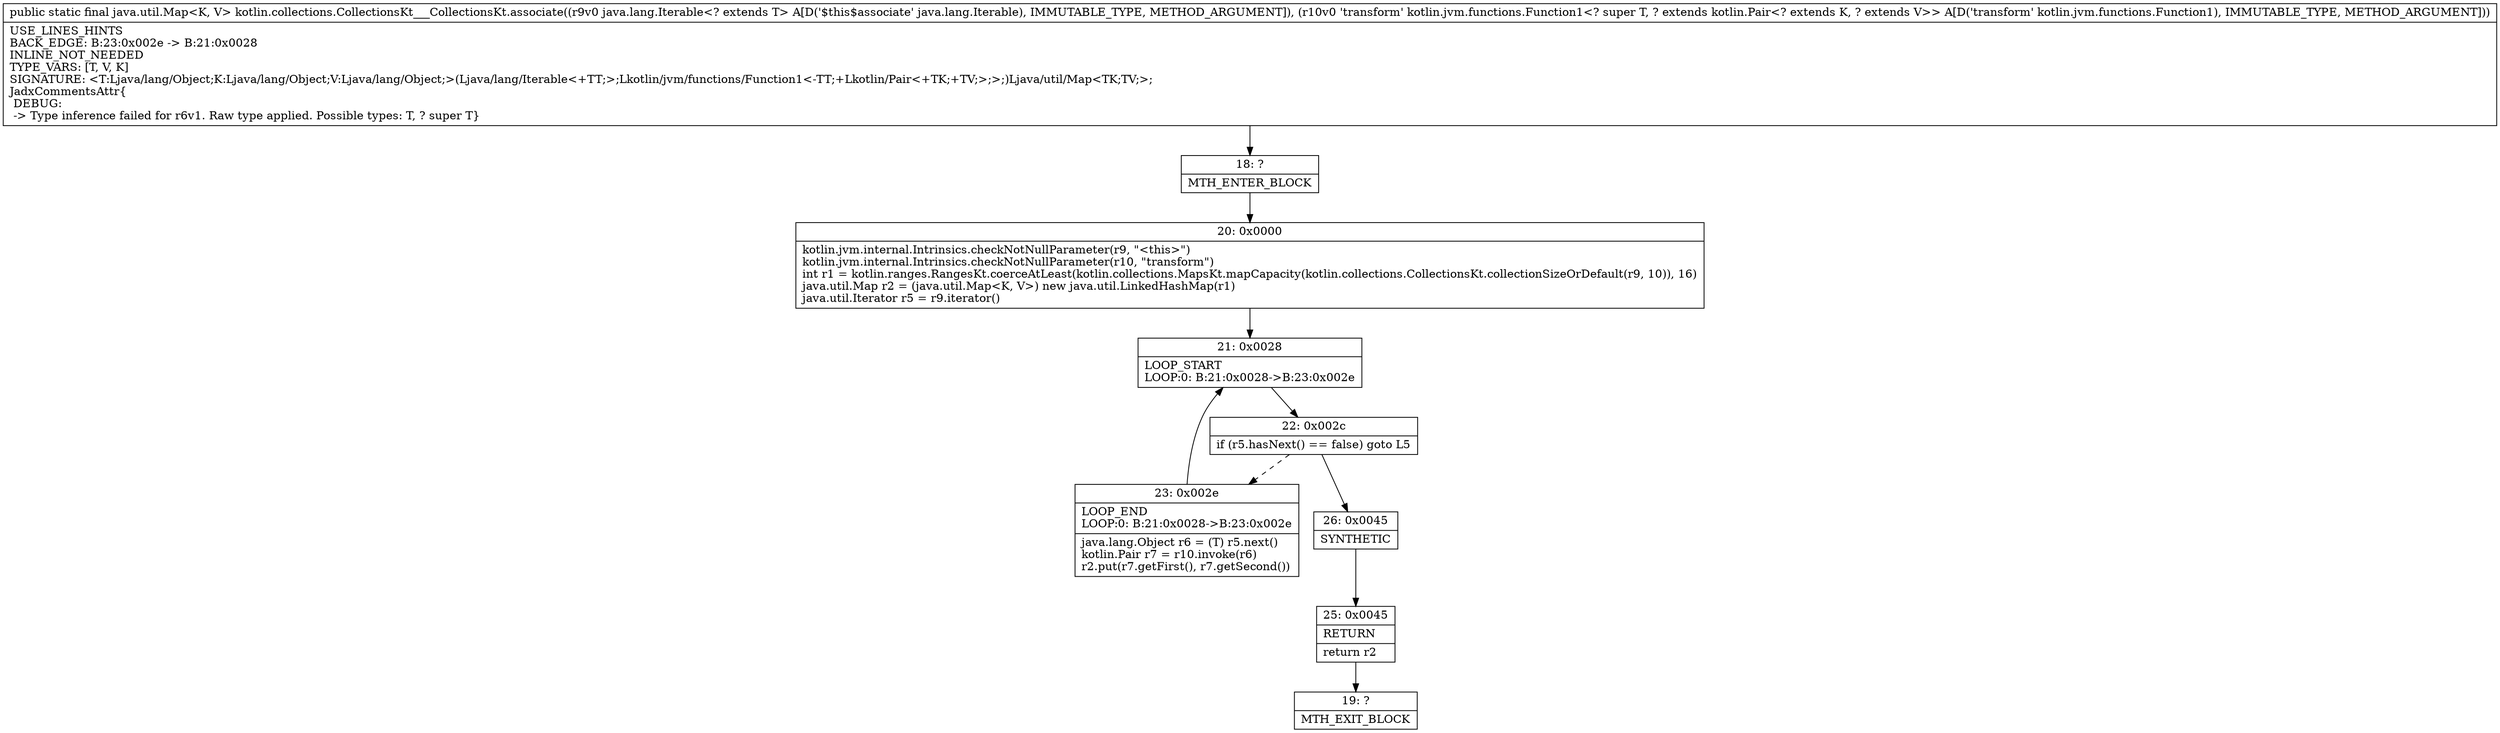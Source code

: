 digraph "CFG forkotlin.collections.CollectionsKt___CollectionsKt.associate(Ljava\/lang\/Iterable;Lkotlin\/jvm\/functions\/Function1;)Ljava\/util\/Map;" {
Node_18 [shape=record,label="{18\:\ ?|MTH_ENTER_BLOCK\l}"];
Node_20 [shape=record,label="{20\:\ 0x0000|kotlin.jvm.internal.Intrinsics.checkNotNullParameter(r9, \"\<this\>\")\lkotlin.jvm.internal.Intrinsics.checkNotNullParameter(r10, \"transform\")\lint r1 = kotlin.ranges.RangesKt.coerceAtLeast(kotlin.collections.MapsKt.mapCapacity(kotlin.collections.CollectionsKt.collectionSizeOrDefault(r9, 10)), 16)\ljava.util.Map r2 = (java.util.Map\<K, V\>) new java.util.LinkedHashMap(r1)\ljava.util.Iterator r5 = r9.iterator()\l}"];
Node_21 [shape=record,label="{21\:\ 0x0028|LOOP_START\lLOOP:0: B:21:0x0028\-\>B:23:0x002e\l}"];
Node_22 [shape=record,label="{22\:\ 0x002c|if (r5.hasNext() == false) goto L5\l}"];
Node_23 [shape=record,label="{23\:\ 0x002e|LOOP_END\lLOOP:0: B:21:0x0028\-\>B:23:0x002e\l|java.lang.Object r6 = (T) r5.next()\lkotlin.Pair r7 = r10.invoke(r6)\lr2.put(r7.getFirst(), r7.getSecond())\l}"];
Node_26 [shape=record,label="{26\:\ 0x0045|SYNTHETIC\l}"];
Node_25 [shape=record,label="{25\:\ 0x0045|RETURN\l|return r2\l}"];
Node_19 [shape=record,label="{19\:\ ?|MTH_EXIT_BLOCK\l}"];
MethodNode[shape=record,label="{public static final java.util.Map\<K, V\> kotlin.collections.CollectionsKt___CollectionsKt.associate((r9v0 java.lang.Iterable\<? extends T\> A[D('$this$associate' java.lang.Iterable), IMMUTABLE_TYPE, METHOD_ARGUMENT]), (r10v0 'transform' kotlin.jvm.functions.Function1\<? super T, ? extends kotlin.Pair\<? extends K, ? extends V\>\> A[D('transform' kotlin.jvm.functions.Function1), IMMUTABLE_TYPE, METHOD_ARGUMENT]))  | USE_LINES_HINTS\lBACK_EDGE: B:23:0x002e \-\> B:21:0x0028\lINLINE_NOT_NEEDED\lTYPE_VARS: [T, V, K]\lSIGNATURE: \<T:Ljava\/lang\/Object;K:Ljava\/lang\/Object;V:Ljava\/lang\/Object;\>(Ljava\/lang\/Iterable\<+TT;\>;Lkotlin\/jvm\/functions\/Function1\<\-TT;+Lkotlin\/Pair\<+TK;+TV;\>;\>;)Ljava\/util\/Map\<TK;TV;\>;\lJadxCommentsAttr\{\l DEBUG: \l \-\> Type inference failed for r6v1. Raw type applied. Possible types: T, ? super T\}\l}"];
MethodNode -> Node_18;Node_18 -> Node_20;
Node_20 -> Node_21;
Node_21 -> Node_22;
Node_22 -> Node_23[style=dashed];
Node_22 -> Node_26;
Node_23 -> Node_21;
Node_26 -> Node_25;
Node_25 -> Node_19;
}

